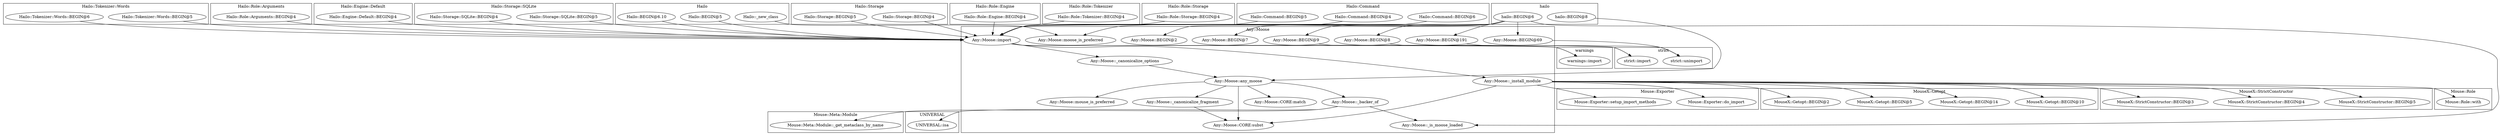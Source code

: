 digraph {
graph [overlap=false]
subgraph cluster_Hailo_Tokenizer_Words {
	label="Hailo::Tokenizer::Words";
	"Hailo::Tokenizer::Words::BEGIN@6";
	"Hailo::Tokenizer::Words::BEGIN@5";
}
subgraph cluster_warnings {
	label="warnings";
	"warnings::import";
}
subgraph cluster_strict {
	label="strict";
	"strict::import";
	"strict::unimport";
}
subgraph cluster_Hailo_Role_Arguments {
	label="Hailo::Role::Arguments";
	"Hailo::Role::Arguments::BEGIN@4";
}
subgraph cluster_Mouse_Exporter {
	label="Mouse::Exporter";
	"Mouse::Exporter::setup_import_methods";
	"Mouse::Exporter::do_import";
}
subgraph cluster_Hailo_Engine_Default {
	label="Hailo::Engine::Default";
	"Hailo::Engine::Default::BEGIN@4";
}
subgraph cluster_Mouse_Meta_Module {
	label="Mouse::Meta::Module";
	"Mouse::Meta::Module::_get_metaclass_by_name";
}
subgraph cluster_MouseX_Getopt {
	label="MouseX::Getopt";
	"MouseX::Getopt::BEGIN@14";
	"MouseX::Getopt::BEGIN@5";
	"MouseX::Getopt::BEGIN@2";
	"MouseX::Getopt::BEGIN@10";
}
subgraph cluster_Hailo_Storage_SQLite {
	label="Hailo::Storage::SQLite";
	"Hailo::Storage::SQLite::BEGIN@4";
	"Hailo::Storage::SQLite::BEGIN@5";
}
subgraph cluster_Any_Moose {
	label="Any::Moose";
	"Any::Moose::_is_moose_loaded";
	"Any::Moose::import";
	"Any::Moose::moose_is_preferred";
	"Any::Moose::BEGIN@7";
	"Any::Moose::_install_module";
	"Any::Moose::mouse_is_preferred";
	"Any::Moose::BEGIN@2";
	"Any::Moose::BEGIN@69";
	"Any::Moose::any_moose";
	"Any::Moose::BEGIN@9";
	"Any::Moose::BEGIN@8";
	"Any::Moose::CORE:subst";
	"Any::Moose::_canonicalize_fragment";
	"Any::Moose::_canonicalize_options";
	"Any::Moose::CORE:match";
	"Any::Moose::_backer_of";
	"Any::Moose::BEGIN@191";
}
subgraph cluster_Hailo {
	label="Hailo";
	"Hailo::_new_class";
	"Hailo::BEGIN@6.10";
	"Hailo::BEGIN@5";
}
subgraph cluster_UNIVERSAL {
	label="UNIVERSAL";
	"UNIVERSAL::isa";
}
subgraph cluster_Hailo_Storage {
	label="Hailo::Storage";
	"Hailo::Storage::BEGIN@5";
	"Hailo::Storage::BEGIN@4";
}
subgraph cluster_Hailo_Role_Engine {
	label="Hailo::Role::Engine";
	"Hailo::Role::Engine::BEGIN@4";
}
subgraph cluster_hailo {
	label="hailo";
	"hailo::BEGIN@8";
	"hailo::BEGIN@6";
}
subgraph cluster_MouseX_StrictConstructor {
	label="MouseX::StrictConstructor";
	"MouseX::StrictConstructor::BEGIN@3";
	"MouseX::StrictConstructor::BEGIN@5";
	"MouseX::StrictConstructor::BEGIN@4";
}
subgraph cluster_Mouse_Role {
	label="Mouse::Role";
	"Mouse::Role::with";
}
subgraph cluster_Hailo_Role_Tokenizer {
	label="Hailo::Role::Tokenizer";
	"Hailo::Role::Tokenizer::BEGIN@4";
}
subgraph cluster_Hailo_Role_Storage {
	label="Hailo::Role::Storage";
	"Hailo::Role::Storage::BEGIN@4";
}
subgraph cluster_Hailo_Command {
	label="Hailo::Command";
	"Hailo::Command::BEGIN@4";
	"Hailo::Command::BEGIN@5";
	"Hailo::Command::BEGIN@6";
}
"hailo::BEGIN@6" -> "Any::Moose::_is_moose_loaded";
"Any::Moose::_backer_of" -> "Any::Moose::_is_moose_loaded";
"Any::Moose::_install_module" -> "MouseX::Getopt::BEGIN@2";
"Any::Moose::_install_module" -> "MouseX::Getopt::BEGIN@5";
"hailo::BEGIN@6" -> "Any::Moose::BEGIN@9";
"Any::Moose::_install_module" -> "Mouse::Exporter::setup_import_methods";
"Any::Moose::any_moose" -> "Any::Moose::_canonicalize_fragment";
"Any::Moose::_install_module" -> "Mouse::Exporter::do_import";
"Any::Moose::import" -> "Any::Moose::_canonicalize_options";
"Any::Moose::_install_module" -> "Mouse::Role::with";
"hailo::BEGIN@6" -> "Any::Moose::BEGIN@7";
"Any::Moose::_install_module" -> "MouseX::StrictConstructor::BEGIN@3";
"Any::Moose::any_moose" -> "Any::Moose::_backer_of";
"Any::Moose::_install_module" -> "MouseX::StrictConstructor::BEGIN@5";
"hailo::BEGIN@6" -> "Any::Moose::BEGIN@191";
"Any::Moose::_backer_of" -> "Mouse::Meta::Module::_get_metaclass_by_name";
"Any::Moose::_install_module" -> "MouseX::Getopt::BEGIN@10";
"Any::Moose::any_moose" -> "Any::Moose::CORE:match";
"Hailo::Storage::BEGIN@5" -> "Any::Moose::import";
"Hailo::Command::BEGIN@5" -> "Any::Moose::import";
"Hailo::Engine::Default::BEGIN@4" -> "Any::Moose::import";
"Hailo::Storage::SQLite::BEGIN@5" -> "Any::Moose::import";
"Hailo::Role::Engine::BEGIN@4" -> "Any::Moose::import";
"Hailo::Storage::SQLite::BEGIN@4" -> "Any::Moose::import";
"Hailo::Command::BEGIN@4" -> "Any::Moose::import";
"Hailo::Tokenizer::Words::BEGIN@6" -> "Any::Moose::import";
"Hailo::Command::BEGIN@6" -> "Any::Moose::import";
"Hailo::Role::Arguments::BEGIN@4" -> "Any::Moose::import";
"Hailo::Role::Storage::BEGIN@4" -> "Any::Moose::import";
"Hailo::BEGIN@5" -> "Any::Moose::import";
"hailo::BEGIN@6" -> "Any::Moose::import";
"Hailo::Storage::BEGIN@4" -> "Any::Moose::import";
"Hailo::Tokenizer::Words::BEGIN@5" -> "Any::Moose::import";
"Hailo::BEGIN@6.10" -> "Any::Moose::import";
"Hailo::Role::Tokenizer::BEGIN@4" -> "Any::Moose::import";
"Any::Moose::BEGIN@69" -> "strict::unimport";
"Any::Moose::BEGIN@191" -> "strict::unimport";
"hailo::BEGIN@6" -> "Any::Moose::moose_is_preferred";
"Hailo::_new_class" -> "Any::Moose::moose_is_preferred";
"Any::Moose::_backer_of" -> "UNIVERSAL::isa";
"hailo::BEGIN@6" -> "Any::Moose::BEGIN@2";
"hailo::BEGIN@8" -> "Any::Moose::any_moose";
"Any::Moose::_canonicalize_options" -> "Any::Moose::any_moose";
"Any::Moose::BEGIN@9" -> "warnings::import";
"Any::Moose::import" -> "warnings::import";
"Any::Moose::import" -> "Any::Moose::_install_module";
"hailo::BEGIN@6" -> "Any::Moose::BEGIN@69";
"Any::Moose::_install_module" -> "MouseX::Getopt::BEGIN@14";
"Any::Moose::any_moose" -> "Any::Moose::mouse_is_preferred";
"Any::Moose::_install_module" -> "MouseX::StrictConstructor::BEGIN@4";
"hailo::BEGIN@6" -> "Any::Moose::BEGIN@8";
"Any::Moose::_install_module" -> "Any::Moose::CORE:subst";
"Any::Moose::any_moose" -> "Any::Moose::CORE:subst";
"Any::Moose::_canonicalize_fragment" -> "Any::Moose::CORE:subst";
"Any::Moose::import" -> "strict::import";
"Any::Moose::BEGIN@8" -> "strict::import";
}
